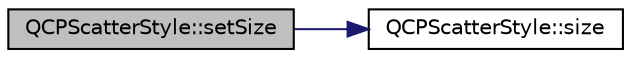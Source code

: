 digraph "QCPScatterStyle::setSize"
{
 // LATEX_PDF_SIZE
  edge [fontname="Helvetica",fontsize="10",labelfontname="Helvetica",labelfontsize="10"];
  node [fontname="Helvetica",fontsize="10",shape=record];
  rankdir="LR";
  Node1 [label="QCPScatterStyle::setSize",height=0.2,width=0.4,color="black", fillcolor="grey75", style="filled", fontcolor="black",tooltip=" "];
  Node1 -> Node2 [color="midnightblue",fontsize="10",style="solid",fontname="Helvetica"];
  Node2 [label="QCPScatterStyle::size",height=0.2,width=0.4,color="black", fillcolor="white", style="filled",URL="$classQCPScatterStyle.html#a0e94526d9165d9f50e262102bdd71a47",tooltip=" "];
}
